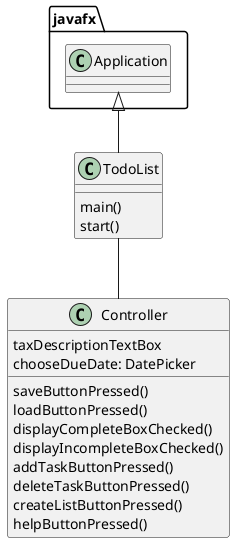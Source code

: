 @startuml
'https://plantuml.com/class-diagram

class TodoList {
    main()
    start()
}

class Controller{
    taxDescriptionTextBox
    chooseDueDate: DatePicker

    saveButtonPressed()
    loadButtonPressed()
    displayCompleteBoxChecked()
    displayIncompleteBoxChecked()
    addTaskButtonPressed()
    deleteTaskButtonPressed()
    createListButtonPressed()
    helpButtonPressed()
}

javafx.Application <|-- TodoList

TodoList -- Controller

@enduml


/*
        CreateList createList;
        createList = new CreateList();


        //  A user shall be able to add a new item to the list
        AddNewItem newItem;
        newItem = new AddNewItem();

        //  A user shall be able to remove an item from the list
        RemoveItemFromList removeItem;
        removeItem = new RemoveItemFromList();

        //  A user shall be able to clear the list of all items
        ClearEntireList clearAll;
        clearAll = new ClearEntireList();

        //  A user shall be able to edit the description of an item within the list
        EditItemDescription editDescription;
        editDescription = new EditItemDescription();

        //  A user shall be able to edit the due date of an item within the list
        EditItemDueDate editDueDate;
        editDueDate = new EditItemDueDate();

        //Might combine complete and incomplete functions
        //  A user shall be able to mark an item in the list as complete
        MarkItemComplete markComplete;
        markComplete = new MarkItemComplete();

        //  A user shall be able to mark an item in the list as incomplete
        MarkItemIncomplete markIncomplete;
        markIncomplete = new MarkItemIncomplete();

        //  A user shall be able to display all of the existing items in the list
        DisplayExistingItems displayItems;
        displayItems = new DisplayExistingItems();

        //  A user shall be able to display only the incomplete items in the list
        DisplayIncompleteItems displayIncomplete;
        displayIncomplete = new DisplayIncompleteItems();

        //  A user shall be able to display only the completed items in the list
        DisplayCompleteItems displayComplete;
        displayComplete = new DisplayCompleteItems();

        //  A user shall be able to save the list (and all of its items) to external storage
        SaveInSingleList saveSingle;
        saveSingle = new SaveInSingleList();

        //  A user shall be able to load a list (and all of its items) from external storage
        LoadSingleList loadSingle;
        loadSingle = new LoadSingleList();

        //  The developer shall provide a help screen with directions on how to use the application.
            //The help screen shall describe how to execute each behavioral requirement provided by
                    //the application (e.g. add an item, remove an item, edit an item, etc.)
            //The help screen shall include a dedication to "Rey"
            // This help screen shall be provided as either a dedicated window within the application,
                    //or a markdown file called `readme.md` on your GitHub repository for the project.)
        AccessHelpScreen helpScreen;
        helpScreen = new AccessHelpScreen();

        //Bonus: If your application allows the user to sort a todo list by due date, you will earn 1 extra
        // point for the test and 1 extra point for the implementation.
        SortListByDueDate sortByDueDate;
        sortByDueDate = new SortListByDueDate();
*/